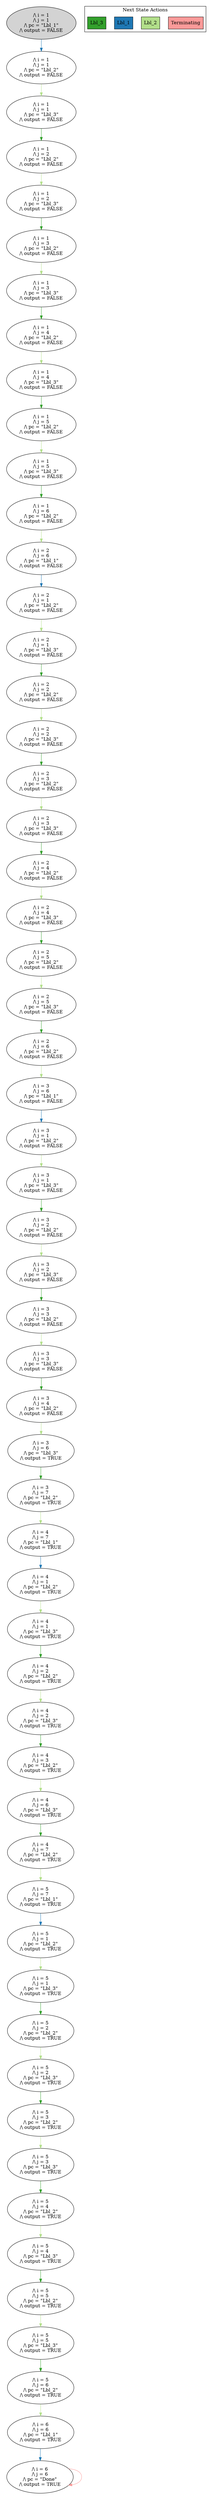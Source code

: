 strict digraph DiskGraph {
edge [colorscheme="paired12"]
nodesep=0.35;
subgraph cluster_graph {
color="white";
2235715545099571085 [label="/\\ i = 1\n/\\ j = 1\n/\\ pc = \"Lbl_1\"\n/\\ output = FALSE",style = filled]
2235715545099571085 -> -6090491154902462053 [label="",color="2",fontcolor="2"];
-6090491154902462053 [label="/\\ i = 1\n/\\ j = 1\n/\\ pc = \"Lbl_2\"\n/\\ output = FALSE"];
-6090491154902462053 -> 9074274550127043202 [label="",color="3",fontcolor="3"];
9074274550127043202 [label="/\\ i = 1\n/\\ j = 1\n/\\ pc = \"Lbl_3\"\n/\\ output = FALSE"];
9074274550127043202 -> 6221358054687324276 [label="",color="4",fontcolor="4"];
6221358054687324276 [label="/\\ i = 1\n/\\ j = 2\n/\\ pc = \"Lbl_2\"\n/\\ output = FALSE"];
6221358054687324276 -> -9168552584892986515 [label="",color="3",fontcolor="3"];
-9168552584892986515 [label="/\\ i = 1\n/\\ j = 2\n/\\ pc = \"Lbl_3\"\n/\\ output = FALSE"];
-9168552584892986515 -> -5184460380281395654 [label="",color="4",fontcolor="4"];
-5184460380281395654 [label="/\\ i = 1\n/\\ j = 3\n/\\ pc = \"Lbl_2\"\n/\\ output = FALSE"];
-5184460380281395654 -> 7969522995497293091 [label="",color="3",fontcolor="3"];
7969522995497293091 [label="/\\ i = 1\n/\\ j = 3\n/\\ pc = \"Lbl_3\"\n/\\ output = FALSE"];
7969522995497293091 -> 7192198860494741655 [label="",color="4",fontcolor="4"];
7192198860494741655 [label="/\\ i = 1\n/\\ j = 4\n/\\ pc = \"Lbl_2\"\n/\\ output = FALSE"];
7192198860494741655 -> -5378523970824580210 [label="",color="3",fontcolor="3"];
-5378523970824580210 [label="/\\ i = 1\n/\\ j = 4\n/\\ pc = \"Lbl_3\"\n/\\ output = FALSE"];
-5378523970824580210 -> -8244826268506734887 [label="",color="4",fontcolor="4"];
-8244826268506734887 [label="/\\ i = 1\n/\\ j = 5\n/\\ pc = \"Lbl_2\"\n/\\ output = FALSE"];
-8244826268506734887 -> 6557249858242694592 [label="",color="3",fontcolor="3"];
6557249858242694592 [label="/\\ i = 1\n/\\ j = 5\n/\\ pc = \"Lbl_3\"\n/\\ output = FALSE"];
6557249858242694592 -> 8122506435345962806 [label="",color="4",fontcolor="4"];
8122506435345962806 [label="/\\ i = 1\n/\\ j = 6\n/\\ pc = \"Lbl_2\"\n/\\ output = FALSE"];
8122506435345962806 -> -4982177623324329664 [label="",color="3",fontcolor="3"];
-4982177623324329664 [label="/\\ i = 2\n/\\ j = 6\n/\\ pc = \"Lbl_1\"\n/\\ output = FALSE"];
-4982177623324329664 -> -3069884597891358213 [label="",color="2",fontcolor="2"];
-3069884597891358213 [label="/\\ i = 2\n/\\ j = 1\n/\\ pc = \"Lbl_2\"\n/\\ output = FALSE"];
-3069884597891358213 -> 284256780587881186 [label="",color="3",fontcolor="3"];
284256780587881186 [label="/\\ i = 2\n/\\ j = 1\n/\\ pc = \"Lbl_3\"\n/\\ output = FALSE"];
284256780587881186 -> 2902880680783923220 [label="",color="4",fontcolor="4"];
2902880680783923220 [label="/\\ i = 2\n/\\ j = 2\n/\\ pc = \"Lbl_2\"\n/\\ output = FALSE"];
2902880680783923220 -> -81789743680341235 [label="",color="3",fontcolor="3"];
-81789743680341235 [label="/\\ i = 2\n/\\ j = 2\n/\\ pc = \"Lbl_3\"\n/\\ output = FALSE"];
-81789743680341235 -> -4174073339504830886 [label="",color="4",fontcolor="4"];
-4174073339504830886 [label="/\\ i = 2\n/\\ j = 3\n/\\ pc = \"Lbl_2\"\n/\\ output = FALSE"];
-4174073339504830886 -> 1190850643102999875 [label="",color="3",fontcolor="3"];
1190850643102999875 [label="/\\ i = 2\n/\\ j = 3\n/\\ pc = \"Lbl_3\"\n/\\ output = FALSE"];
1190850643102999875 -> 2148353812209684727 [label="",color="4",fontcolor="4"];
2148353812209684727 [label="/\\ i = 2\n/\\ j = 4\n/\\ pc = \"Lbl_2\"\n/\\ output = FALSE"];
2148353812209684727 -> -3799900808589564946 [label="",color="3",fontcolor="3"];
-3799900808589564946 [label="/\\ i = 2\n/\\ j = 4\n/\\ pc = \"Lbl_3\"\n/\\ output = FALSE"];
-3799900808589564946 -> -897394349283225927 [label="",color="4",fontcolor="4"];
-897394349283225927 [label="/\\ i = 2\n/\\ j = 5\n/\\ pc = \"Lbl_2\"\n/\\ output = FALSE"];
-897394349283225927 -> 2675039944255618464 [label="",color="3",fontcolor="3"];
2675039944255618464 [label="/\\ i = 2\n/\\ j = 5\n/\\ pc = \"Lbl_3\"\n/\\ output = FALSE"];
2675039944255618464 -> 1055916234161366870 [label="",color="4",fontcolor="4"];
1055916234161366870 [label="/\\ i = 2\n/\\ j = 6\n/\\ pc = \"Lbl_2\"\n/\\ output = FALSE"];
1055916234161366870 -> 3057648579754061707 [label="",color="3",fontcolor="3"];
3057648579754061707 [label="/\\ i = 3\n/\\ j = 6\n/\\ pc = \"Lbl_1\"\n/\\ output = FALSE"];
3057648579754061707 -> 5030759167021004592 [label="",color="2",fontcolor="2"];
5030759167021004592 [label="/\\ i = 3\n/\\ j = 1\n/\\ pc = \"Lbl_2\"\n/\\ output = FALSE"];
5030759167021004592 -> -7834945041981094871 [label="",color="3",fontcolor="3"];
-7834945041981094871 [label="/\\ i = 3\n/\\ j = 1\n/\\ pc = \"Lbl_3\"\n/\\ output = FALSE"];
-7834945041981094871 -> -5117120043626930465 [label="",color="4",fontcolor="4"];
-5117120043626930465 [label="/\\ i = 3\n/\\ j = 2\n/\\ pc = \"Lbl_2\"\n/\\ output = FALSE"];
-5117120043626930465 -> 7955644332403600838 [label="",color="3",fontcolor="3"];
7955644332403600838 [label="/\\ i = 3\n/\\ j = 2\n/\\ pc = \"Lbl_3\"\n/\\ output = FALSE"];
7955644332403600838 -> 6244234966923690129 [label="",color="4",fontcolor="4"];
6244234966923690129 [label="/\\ i = 3\n/\\ j = 3\n/\\ pc = \"Lbl_2\"\n/\\ output = FALSE"];
6244234966923690129 -> -9208862132087639160 [label="",color="3",fontcolor="3"];
-9208862132087639160 [label="/\\ i = 3\n/\\ j = 3\n/\\ pc = \"Lbl_3\"\n/\\ output = FALSE"];
-9208862132087639160 -> -8258140881560746436 [label="",color="4",fontcolor="4"];
-8258140881560746436 [label="/\\ i = 3\n/\\ j = 4\n/\\ pc = \"Lbl_2\"\n/\\ output = FALSE"];
-8258140881560746436 -> -6735174964052968747 [label="",color="3",fontcolor="3"];
-6735174964052968747 [label="/\\ i = 3\n/\\ j = 6\n/\\ pc = \"Lbl_3\"\n/\\ output = TRUE"];
-6735174964052968747 -> -7329607512568637566 [label="",color="4",fontcolor="4"];
-7329607512568637566 [label="/\\ i = 3\n/\\ j = 7\n/\\ pc = \"Lbl_2\"\n/\\ output = TRUE"];
-7329607512568637566 -> 4809545926249512863 [label="",color="3",fontcolor="3"];
4809545926249512863 [label="/\\ i = 4\n/\\ j = 7\n/\\ pc = \"Lbl_1\"\n/\\ output = TRUE"];
4809545926249512863 -> -4369767512960026262 [label="",color="2",fontcolor="2"];
-4369767512960026262 [label="/\\ i = 4\n/\\ j = 1\n/\\ pc = \"Lbl_2\"\n/\\ output = TRUE"];
-4369767512960026262 -> 1571476621815728755 [label="",color="3",fontcolor="3"];
1571476621815728755 [label="/\\ i = 4\n/\\ j = 1\n/\\ pc = \"Lbl_3\"\n/\\ output = TRUE"];
1571476621815728755 -> 4501340376539320453 [label="",color="4",fontcolor="4"];
4501340376539320453 [label="/\\ i = 4\n/\\ j = 2\n/\\ pc = \"Lbl_2\"\n/\\ output = TRUE"];
4501340376539320453 -> -1665330167801830500 [label="",color="3",fontcolor="3"];
-1665330167801830500 [label="/\\ i = 4\n/\\ j = 2\n/\\ pc = \"Lbl_3\"\n/\\ output = TRUE"];
-1665330167801830500 -> -3446285289786093877 [label="",color="4",fontcolor="4"];
-3446285289786093877 [label="/\\ i = 4\n/\\ j = 3\n/\\ pc = \"Lbl_2\"\n/\\ output = TRUE"];
-3446285289786093877 -> -3598996604635853602 [label="",color="3",fontcolor="3"];
-3598996604635853602 [label="/\\ i = 4\n/\\ j = 6\n/\\ pc = \"Lbl_3\"\n/\\ output = TRUE"];
-3598996604635853602 -> -665950652612173431 [label="",color="4",fontcolor="4"];
-665950652612173431 [label="/\\ i = 4\n/\\ j = 7\n/\\ pc = \"Lbl_2\"\n/\\ output = TRUE"];
-665950652612173431 -> -3311345849553196716 [label="",color="3",fontcolor="3"];
-3311345849553196716 [label="/\\ i = 5\n/\\ j = 7\n/\\ pc = \"Lbl_1\"\n/\\ output = TRUE"];
-3311345849553196716 -> 6047836695839387553 [label="",color="2",fontcolor="2"];
6047836695839387553 [label="/\\ i = 5\n/\\ j = 1\n/\\ pc = \"Lbl_2\"\n/\\ output = TRUE"];
6047836695839387553 -> -8828659050871399240 [label="",color="3",fontcolor="3"];
-8828659050871399240 [label="/\\ i = 5\n/\\ j = 1\n/\\ pc = \"Lbl_3\"\n/\\ output = TRUE"];
-8828659050871399240 -> -5853916665480067506 [label="",color="4",fontcolor="4"];
-5853916665480067506 [label="/\\ i = 5\n/\\ j = 2\n/\\ pc = \"Lbl_2\"\n/\\ output = TRUE"];
-5853916665480067506 -> 8671333632255964503 [label="",color="3",fontcolor="3"];
8671333632255964503 [label="/\\ i = 5\n/\\ j = 2\n/\\ pc = \"Lbl_3\"\n/\\ output = TRUE"];
8671333632255964503 -> 4654779444182439936 [label="",color="4",fontcolor="4"];
4654779444182439936 [label="/\\ i = 5\n/\\ j = 3\n/\\ pc = \"Lbl_2\"\n/\\ output = TRUE"];
4654779444182439936 -> -7634323687392859367 [label="",color="3",fontcolor="3"];
-7634323687392859367 [label="/\\ i = 5\n/\\ j = 3\n/\\ pc = \"Lbl_3\"\n/\\ output = TRUE"];
-7634323687392859367 -> -7251970505824575827 [label="",color="4",fontcolor="4"];
-7251970505824575827 [label="/\\ i = 5\n/\\ j = 4\n/\\ pc = \"Lbl_2\"\n/\\ output = TRUE"];
-7251970505824575827 -> 5606881546291555764 [label="",color="3",fontcolor="3"];
5606881546291555764 [label="/\\ i = 5\n/\\ j = 4\n/\\ pc = \"Lbl_3\"\n/\\ output = TRUE"];
5606881546291555764 -> 8430879032453480675 [label="",color="4",fontcolor="4"];
8430879032453480675 [label="/\\ i = 5\n/\\ j = 5\n/\\ pc = \"Lbl_2\"\n/\\ output = TRUE"];
8430879032453480675 -> -6659686954940222470 [label="",color="3",fontcolor="3"];
-6659686954940222470 [label="/\\ i = 5\n/\\ j = 5\n/\\ pc = \"Lbl_3\"\n/\\ output = TRUE"];
-6659686954940222470 -> -8634260923111200500 [label="",color="4",fontcolor="4"];
-8634260923111200500 [label="/\\ i = 5\n/\\ j = 6\n/\\ pc = \"Lbl_2\"\n/\\ output = TRUE"];
-8634260923111200500 -> 4778246806770222970 [label="",color="3",fontcolor="3"];
4778246806770222970 [label="/\\ i = 6\n/\\ j = 6\n/\\ pc = \"Lbl_1\"\n/\\ output = TRUE"];
4778246806770222970 -> 6139513921680886617 [label="",color="2",fontcolor="2"];
6139513921680886617 [label="/\\ i = 6\n/\\ j = 6\n/\\ pc = \"Done\"\n/\\ output = TRUE"];
6139513921680886617 -> 6139513921680886617 [label="",color="5",fontcolor="5"];
{rank = same; 2235715545099571085;}
{rank = same; -6090491154902462053;}
{rank = same; 9074274550127043202;}
{rank = same; 6221358054687324276;}
{rank = same; -9168552584892986515;}
{rank = same; -5184460380281395654;}
{rank = same; 7969522995497293091;}
{rank = same; 7192198860494741655;}
{rank = same; -5378523970824580210;}
{rank = same; -8244826268506734887;}
{rank = same; 6557249858242694592;}
{rank = same; 8122506435345962806;}
{rank = same; -4982177623324329664;}
{rank = same; -3069884597891358213;}
{rank = same; 284256780587881186;}
{rank = same; 2902880680783923220;}
{rank = same; -81789743680341235;}
{rank = same; -4174073339504830886;}
{rank = same; 1190850643102999875;}
{rank = same; 2148353812209684727;}
{rank = same; -3799900808589564946;}
{rank = same; -897394349283225927;}
{rank = same; 2675039944255618464;}
{rank = same; 1055916234161366870;}
{rank = same; 3057648579754061707;}
{rank = same; 5030759167021004592;}
{rank = same; -7834945041981094871;}
{rank = same; -5117120043626930465;}
{rank = same; 7955644332403600838;}
{rank = same; 6244234966923690129;}
{rank = same; -9208862132087639160;}
{rank = same; -8258140881560746436;}
{rank = same; -6735174964052968747;}
{rank = same; -7329607512568637566;}
{rank = same; 4809545926249512863;}
{rank = same; -4369767512960026262;}
{rank = same; 1571476621815728755;}
{rank = same; 4501340376539320453;}
{rank = same; -1665330167801830500;}
{rank = same; -3446285289786093877;}
{rank = same; -3598996604635853602;}
{rank = same; -665950652612173431;}
{rank = same; -3311345849553196716;}
{rank = same; 6047836695839387553;}
{rank = same; -8828659050871399240;}
{rank = same; -5853916665480067506;}
{rank = same; 8671333632255964503;}
{rank = same; 4654779444182439936;}
{rank = same; -7634323687392859367;}
{rank = same; -7251970505824575827;}
{rank = same; 5606881546291555764;}
{rank = same; 8430879032453480675;}
{rank = same; -6659686954940222470;}
{rank = same; -8634260923111200500;}
{rank = same; 4778246806770222970;}
{rank = same; 6139513921680886617;}
}
subgraph cluster_legend {graph[style=bold];label = "Next State Actions" style="solid"
node [ labeljust="l",colorscheme="paired12",style=filled,shape=record ]
Terminating [label="Terminating",fillcolor=5]
Lbl_2 [label="Lbl_2",fillcolor=3]
Lbl_1 [label="Lbl_1",fillcolor=2]
Lbl_3 [label="Lbl_3",fillcolor=4]
}}